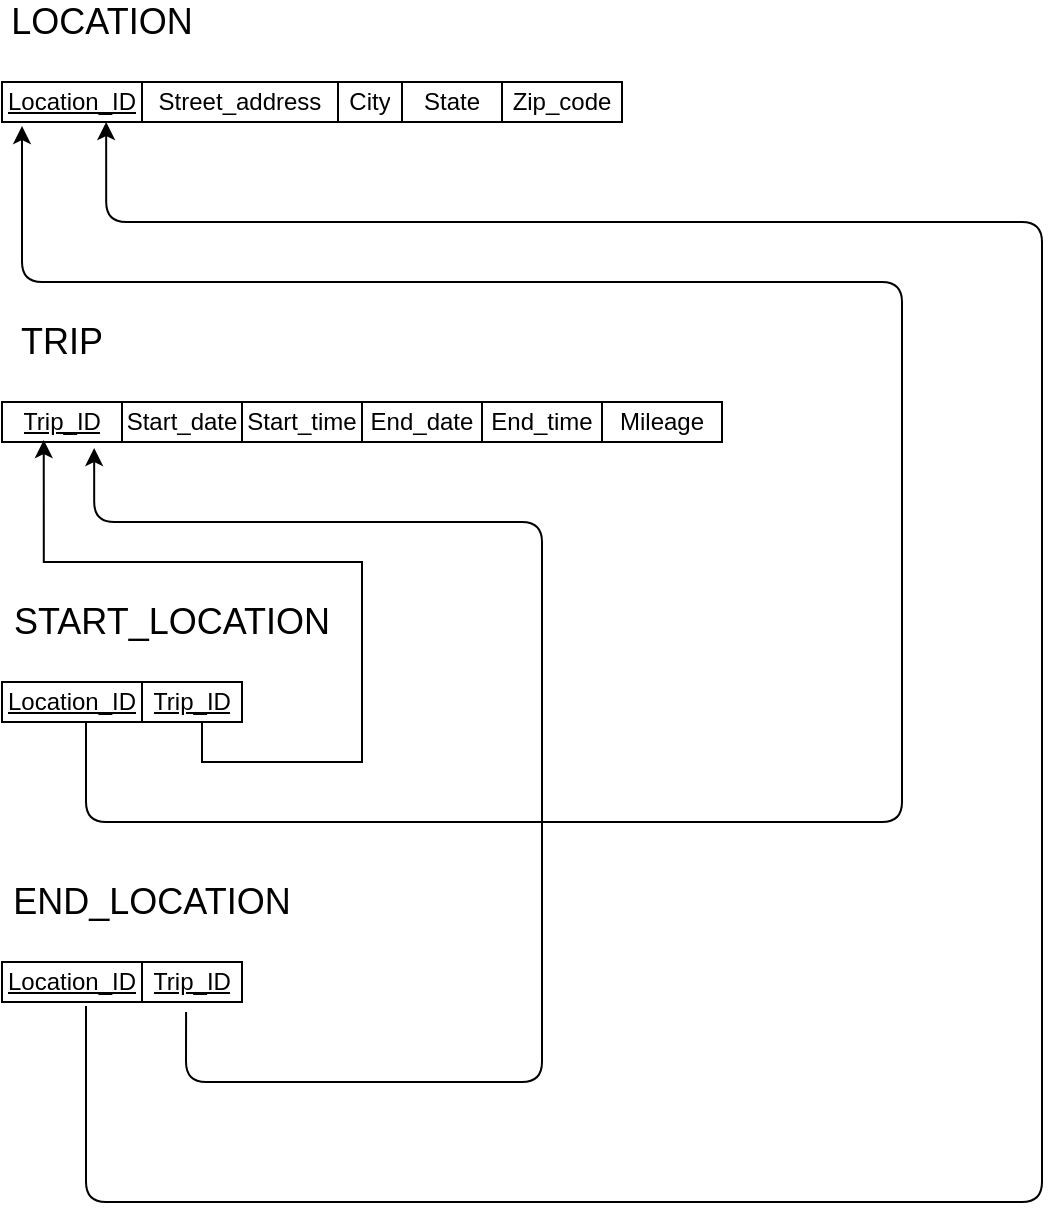 <mxfile version="14.5.8" type="google"><diagram id="R2lEEEUBdFMjLlhIrx00" name="Page-1"><mxGraphModel dx="1422" dy="762" grid="1" gridSize="10" guides="1" tooltips="1" connect="1" arrows="1" fold="1" page="1" pageScale="1" pageWidth="850" pageHeight="1100" math="0" shadow="0" extFonts="Permanent Marker^https://fonts.googleapis.com/css?family=Permanent+Marker"><root><mxCell id="0"/><mxCell id="1" parent="0"/><mxCell id="gt9kxVspZAVRq_IbMWFA-1" value="" style="shape=table;html=1;whiteSpace=wrap;startSize=0;container=1;collapsible=0;childLayout=tableLayout;" parent="1" vertex="1"><mxGeometry x="80" y="180" width="310" height="20" as="geometry"/></mxCell><mxCell id="gt9kxVspZAVRq_IbMWFA-2" value="" style="shape=partialRectangle;html=1;whiteSpace=wrap;collapsible=0;dropTarget=0;pointerEvents=0;fillColor=none;top=0;left=0;bottom=0;right=0;points=[[0,0.5],[1,0.5]];portConstraint=eastwest;" parent="gt9kxVspZAVRq_IbMWFA-1" vertex="1"><mxGeometry width="310" height="20" as="geometry"/></mxCell><mxCell id="gt9kxVspZAVRq_IbMWFA-3" value="&lt;u&gt;Location_ID&lt;/u&gt;" style="shape=partialRectangle;html=1;whiteSpace=wrap;connectable=0;overflow=hidden;fillColor=none;top=0;left=0;bottom=0;right=0;" parent="gt9kxVspZAVRq_IbMWFA-2" vertex="1"><mxGeometry width="70" height="20" as="geometry"/></mxCell><mxCell id="gt9kxVspZAVRq_IbMWFA-4" value="Street_address" style="shape=partialRectangle;html=1;whiteSpace=wrap;connectable=0;overflow=hidden;fillColor=none;top=0;left=0;bottom=0;right=0;" parent="gt9kxVspZAVRq_IbMWFA-2" vertex="1"><mxGeometry x="70" width="98" height="20" as="geometry"/></mxCell><mxCell id="gt9kxVspZAVRq_IbMWFA-5" value="City" style="shape=partialRectangle;html=1;whiteSpace=wrap;connectable=0;overflow=hidden;fillColor=none;top=0;left=0;bottom=0;right=0;" parent="gt9kxVspZAVRq_IbMWFA-2" vertex="1"><mxGeometry x="168" width="32" height="20" as="geometry"/></mxCell><mxCell id="gt9kxVspZAVRq_IbMWFA-6" value="State" style="shape=partialRectangle;html=1;whiteSpace=wrap;connectable=0;overflow=hidden;fillColor=none;top=0;left=0;bottom=0;right=0;" parent="gt9kxVspZAVRq_IbMWFA-2" vertex="1"><mxGeometry x="200" width="50" height="20" as="geometry"/></mxCell><mxCell id="gt9kxVspZAVRq_IbMWFA-7" value="Zip_code" style="shape=partialRectangle;html=1;whiteSpace=wrap;connectable=0;overflow=hidden;fillColor=none;top=0;left=0;bottom=0;right=0;" parent="gt9kxVspZAVRq_IbMWFA-2" vertex="1"><mxGeometry x="250" width="60" height="20" as="geometry"/></mxCell><mxCell id="8O-P9hWL-HG38HaXFj4q-1" value="&lt;font style=&quot;font-size: 18px&quot;&gt;LOCATION&lt;/font&gt;" style="text;html=1;strokeColor=none;fillColor=none;align=center;verticalAlign=middle;whiteSpace=wrap;rounded=0;" vertex="1" parent="1"><mxGeometry x="80" y="140" width="100" height="20" as="geometry"/></mxCell><mxCell id="8O-P9hWL-HG38HaXFj4q-2" value="" style="shape=table;html=1;whiteSpace=wrap;startSize=0;container=1;collapsible=0;childLayout=tableLayout;" vertex="1" parent="1"><mxGeometry x="80" y="340" width="360" height="20" as="geometry"/></mxCell><mxCell id="8O-P9hWL-HG38HaXFj4q-3" value="" style="shape=partialRectangle;html=1;whiteSpace=wrap;collapsible=0;dropTarget=0;pointerEvents=0;fillColor=none;top=0;left=0;bottom=0;right=0;points=[[0,0.5],[1,0.5]];portConstraint=eastwest;" vertex="1" parent="8O-P9hWL-HG38HaXFj4q-2"><mxGeometry width="360" height="20" as="geometry"/></mxCell><mxCell id="8O-P9hWL-HG38HaXFj4q-4" value="&lt;u&gt;Trip_ID&lt;/u&gt;" style="shape=partialRectangle;html=1;whiteSpace=wrap;connectable=0;overflow=hidden;fillColor=none;top=0;left=0;bottom=0;right=0;" vertex="1" parent="8O-P9hWL-HG38HaXFj4q-3"><mxGeometry width="60" height="20" as="geometry"/></mxCell><mxCell id="8O-P9hWL-HG38HaXFj4q-5" value="Start_date" style="shape=partialRectangle;html=1;whiteSpace=wrap;connectable=0;overflow=hidden;fillColor=none;top=0;left=0;bottom=0;right=0;" vertex="1" parent="8O-P9hWL-HG38HaXFj4q-3"><mxGeometry x="60" width="60" height="20" as="geometry"/></mxCell><mxCell id="8O-P9hWL-HG38HaXFj4q-6" value="Start_time" style="shape=partialRectangle;html=1;whiteSpace=wrap;connectable=0;overflow=hidden;fillColor=none;top=0;left=0;bottom=0;right=0;" vertex="1" parent="8O-P9hWL-HG38HaXFj4q-3"><mxGeometry x="120" width="60" height="20" as="geometry"/></mxCell><mxCell id="8O-P9hWL-HG38HaXFj4q-7" value="End_date" style="shape=partialRectangle;html=1;whiteSpace=wrap;connectable=0;overflow=hidden;fillColor=none;top=0;left=0;bottom=0;right=0;" vertex="1" parent="8O-P9hWL-HG38HaXFj4q-3"><mxGeometry x="180" width="60" height="20" as="geometry"/></mxCell><mxCell id="8O-P9hWL-HG38HaXFj4q-8" value="End_time" style="shape=partialRectangle;html=1;whiteSpace=wrap;connectable=0;overflow=hidden;fillColor=none;top=0;left=0;bottom=0;right=0;" vertex="1" parent="8O-P9hWL-HG38HaXFj4q-3"><mxGeometry x="240" width="60" height="20" as="geometry"/></mxCell><mxCell id="8O-P9hWL-HG38HaXFj4q-9" value="Mileage" style="shape=partialRectangle;html=1;whiteSpace=wrap;connectable=0;overflow=hidden;fillColor=none;top=0;left=0;bottom=0;right=0;" vertex="1" parent="8O-P9hWL-HG38HaXFj4q-3"><mxGeometry x="300" width="60" height="20" as="geometry"/></mxCell><mxCell id="8O-P9hWL-HG38HaXFj4q-10" value="&lt;font style=&quot;font-size: 18px&quot;&gt;TRIP&lt;/font&gt;" style="text;html=1;strokeColor=none;fillColor=none;align=center;verticalAlign=middle;whiteSpace=wrap;rounded=0;" vertex="1" parent="1"><mxGeometry x="80" y="300" width="60" height="20" as="geometry"/></mxCell><mxCell id="8O-P9hWL-HG38HaXFj4q-11" value="" style="shape=table;html=1;whiteSpace=wrap;startSize=0;container=1;collapsible=0;childLayout=tableLayout;" vertex="1" parent="1"><mxGeometry x="80" y="480" width="120" height="20" as="geometry"/></mxCell><mxCell id="8O-P9hWL-HG38HaXFj4q-12" value="" style="shape=partialRectangle;html=1;whiteSpace=wrap;collapsible=0;dropTarget=0;pointerEvents=0;fillColor=none;top=0;left=0;bottom=0;right=0;points=[[0,0.5],[1,0.5]];portConstraint=eastwest;" vertex="1" parent="8O-P9hWL-HG38HaXFj4q-11"><mxGeometry width="120" height="20" as="geometry"/></mxCell><mxCell id="8O-P9hWL-HG38HaXFj4q-13" value="&lt;u&gt;Location_ID&lt;/u&gt;" style="shape=partialRectangle;html=1;whiteSpace=wrap;connectable=0;overflow=hidden;fillColor=none;top=0;left=0;bottom=0;right=0;" vertex="1" parent="8O-P9hWL-HG38HaXFj4q-12"><mxGeometry width="70" height="20" as="geometry"/></mxCell><mxCell id="8O-P9hWL-HG38HaXFj4q-14" value="&lt;u&gt;Trip_ID&lt;/u&gt;" style="shape=partialRectangle;html=1;whiteSpace=wrap;connectable=0;overflow=hidden;fillColor=none;top=0;left=0;bottom=0;right=0;" vertex="1" parent="8O-P9hWL-HG38HaXFj4q-12"><mxGeometry x="70" width="50" height="20" as="geometry"/></mxCell><mxCell id="8O-P9hWL-HG38HaXFj4q-15" value="" style="shape=table;html=1;whiteSpace=wrap;startSize=0;container=1;collapsible=0;childLayout=tableLayout;" vertex="1" parent="1"><mxGeometry x="80" y="620" width="120" height="20" as="geometry"/></mxCell><mxCell id="8O-P9hWL-HG38HaXFj4q-16" value="" style="shape=partialRectangle;html=1;whiteSpace=wrap;collapsible=0;dropTarget=0;pointerEvents=0;fillColor=none;top=0;left=0;bottom=0;right=0;points=[[0,0.5],[1,0.5]];portConstraint=eastwest;" vertex="1" parent="8O-P9hWL-HG38HaXFj4q-15"><mxGeometry width="120" height="20" as="geometry"/></mxCell><mxCell id="8O-P9hWL-HG38HaXFj4q-17" value="&lt;u&gt;Location_ID&lt;/u&gt;" style="shape=partialRectangle;html=1;whiteSpace=wrap;connectable=0;overflow=hidden;fillColor=none;top=0;left=0;bottom=0;right=0;" vertex="1" parent="8O-P9hWL-HG38HaXFj4q-16"><mxGeometry width="70" height="20" as="geometry"/></mxCell><mxCell id="8O-P9hWL-HG38HaXFj4q-18" value="&lt;u&gt;Trip_ID&lt;/u&gt;" style="shape=partialRectangle;html=1;whiteSpace=wrap;connectable=0;overflow=hidden;fillColor=none;top=0;left=0;bottom=0;right=0;" vertex="1" parent="8O-P9hWL-HG38HaXFj4q-16"><mxGeometry x="70" width="50" height="20" as="geometry"/></mxCell><mxCell id="8O-P9hWL-HG38HaXFj4q-19" value="&lt;font style=&quot;font-size: 18px&quot;&gt;START_LOCATION&lt;/font&gt;" style="text;html=1;strokeColor=none;fillColor=none;align=center;verticalAlign=middle;whiteSpace=wrap;rounded=0;" vertex="1" parent="1"><mxGeometry x="90" y="440" width="150" height="20" as="geometry"/></mxCell><mxCell id="8O-P9hWL-HG38HaXFj4q-20" value="&lt;font style=&quot;font-size: 18px&quot;&gt;END_LOCATION&lt;/font&gt;" style="text;html=1;strokeColor=none;fillColor=none;align=center;verticalAlign=middle;whiteSpace=wrap;rounded=0;" vertex="1" parent="1"><mxGeometry x="80" y="580" width="150" height="20" as="geometry"/></mxCell><mxCell id="8O-P9hWL-HG38HaXFj4q-21" style="edgeStyle=orthogonalEdgeStyle;rounded=0;orthogonalLoop=1;jettySize=auto;html=1;exitX=0.85;exitY=1;exitDx=0;exitDy=0;entryX=0.058;entryY=0.95;entryDx=0;entryDy=0;entryPerimeter=0;exitPerimeter=0;" edge="1" parent="1" source="8O-P9hWL-HG38HaXFj4q-12" target="8O-P9hWL-HG38HaXFj4q-3"><mxGeometry relative="1" as="geometry"><mxPoint x="280" y="420" as="targetPoint"/><Array as="points"><mxPoint x="180" y="500"/><mxPoint x="180" y="520"/><mxPoint x="260" y="520"/><mxPoint x="260" y="420"/><mxPoint x="101" y="420"/></Array></mxGeometry></mxCell><mxCell id="8O-P9hWL-HG38HaXFj4q-29" value="" style="endArrow=classic;html=1;edgeStyle=orthogonalEdgeStyle;" edge="1" parent="1"><mxGeometry width="50" height="50" relative="1" as="geometry"><mxPoint x="122" y="500" as="sourcePoint"/><mxPoint x="90" y="202" as="targetPoint"/><Array as="points"><mxPoint x="122" y="550"/><mxPoint x="530" y="550"/><mxPoint x="530" y="280"/><mxPoint x="90" y="280"/><mxPoint x="90" y="202"/></Array></mxGeometry></mxCell><mxCell id="8O-P9hWL-HG38HaXFj4q-30" value="" style="endArrow=classic;html=1;exitX=0.767;exitY=1.25;exitDx=0;exitDy=0;exitPerimeter=0;entryX=0.128;entryY=1.15;entryDx=0;entryDy=0;entryPerimeter=0;edgeStyle=orthogonalEdgeStyle;" edge="1" parent="1" source="8O-P9hWL-HG38HaXFj4q-16" target="8O-P9hWL-HG38HaXFj4q-3"><mxGeometry width="50" height="50" relative="1" as="geometry"><mxPoint x="400" y="410" as="sourcePoint"/><mxPoint x="450" y="360" as="targetPoint"/><Array as="points"><mxPoint x="172" y="680"/><mxPoint x="350" y="680"/><mxPoint x="350" y="400"/><mxPoint x="126" y="400"/></Array></mxGeometry></mxCell><mxCell id="8O-P9hWL-HG38HaXFj4q-31" value="" style="endArrow=classic;html=1;exitX=0.35;exitY=1.1;exitDx=0;exitDy=0;exitPerimeter=0;entryX=0.168;entryY=1;entryDx=0;entryDy=0;entryPerimeter=0;edgeStyle=orthogonalEdgeStyle;" edge="1" parent="1" source="8O-P9hWL-HG38HaXFj4q-16" target="gt9kxVspZAVRq_IbMWFA-2"><mxGeometry width="50" height="50" relative="1" as="geometry"><mxPoint x="400" y="410" as="sourcePoint"/><mxPoint x="450" y="360" as="targetPoint"/><Array as="points"><mxPoint x="122" y="740"/><mxPoint x="600" y="740"/><mxPoint x="600" y="250"/><mxPoint x="132" y="250"/></Array></mxGeometry></mxCell></root></mxGraphModel></diagram></mxfile>
